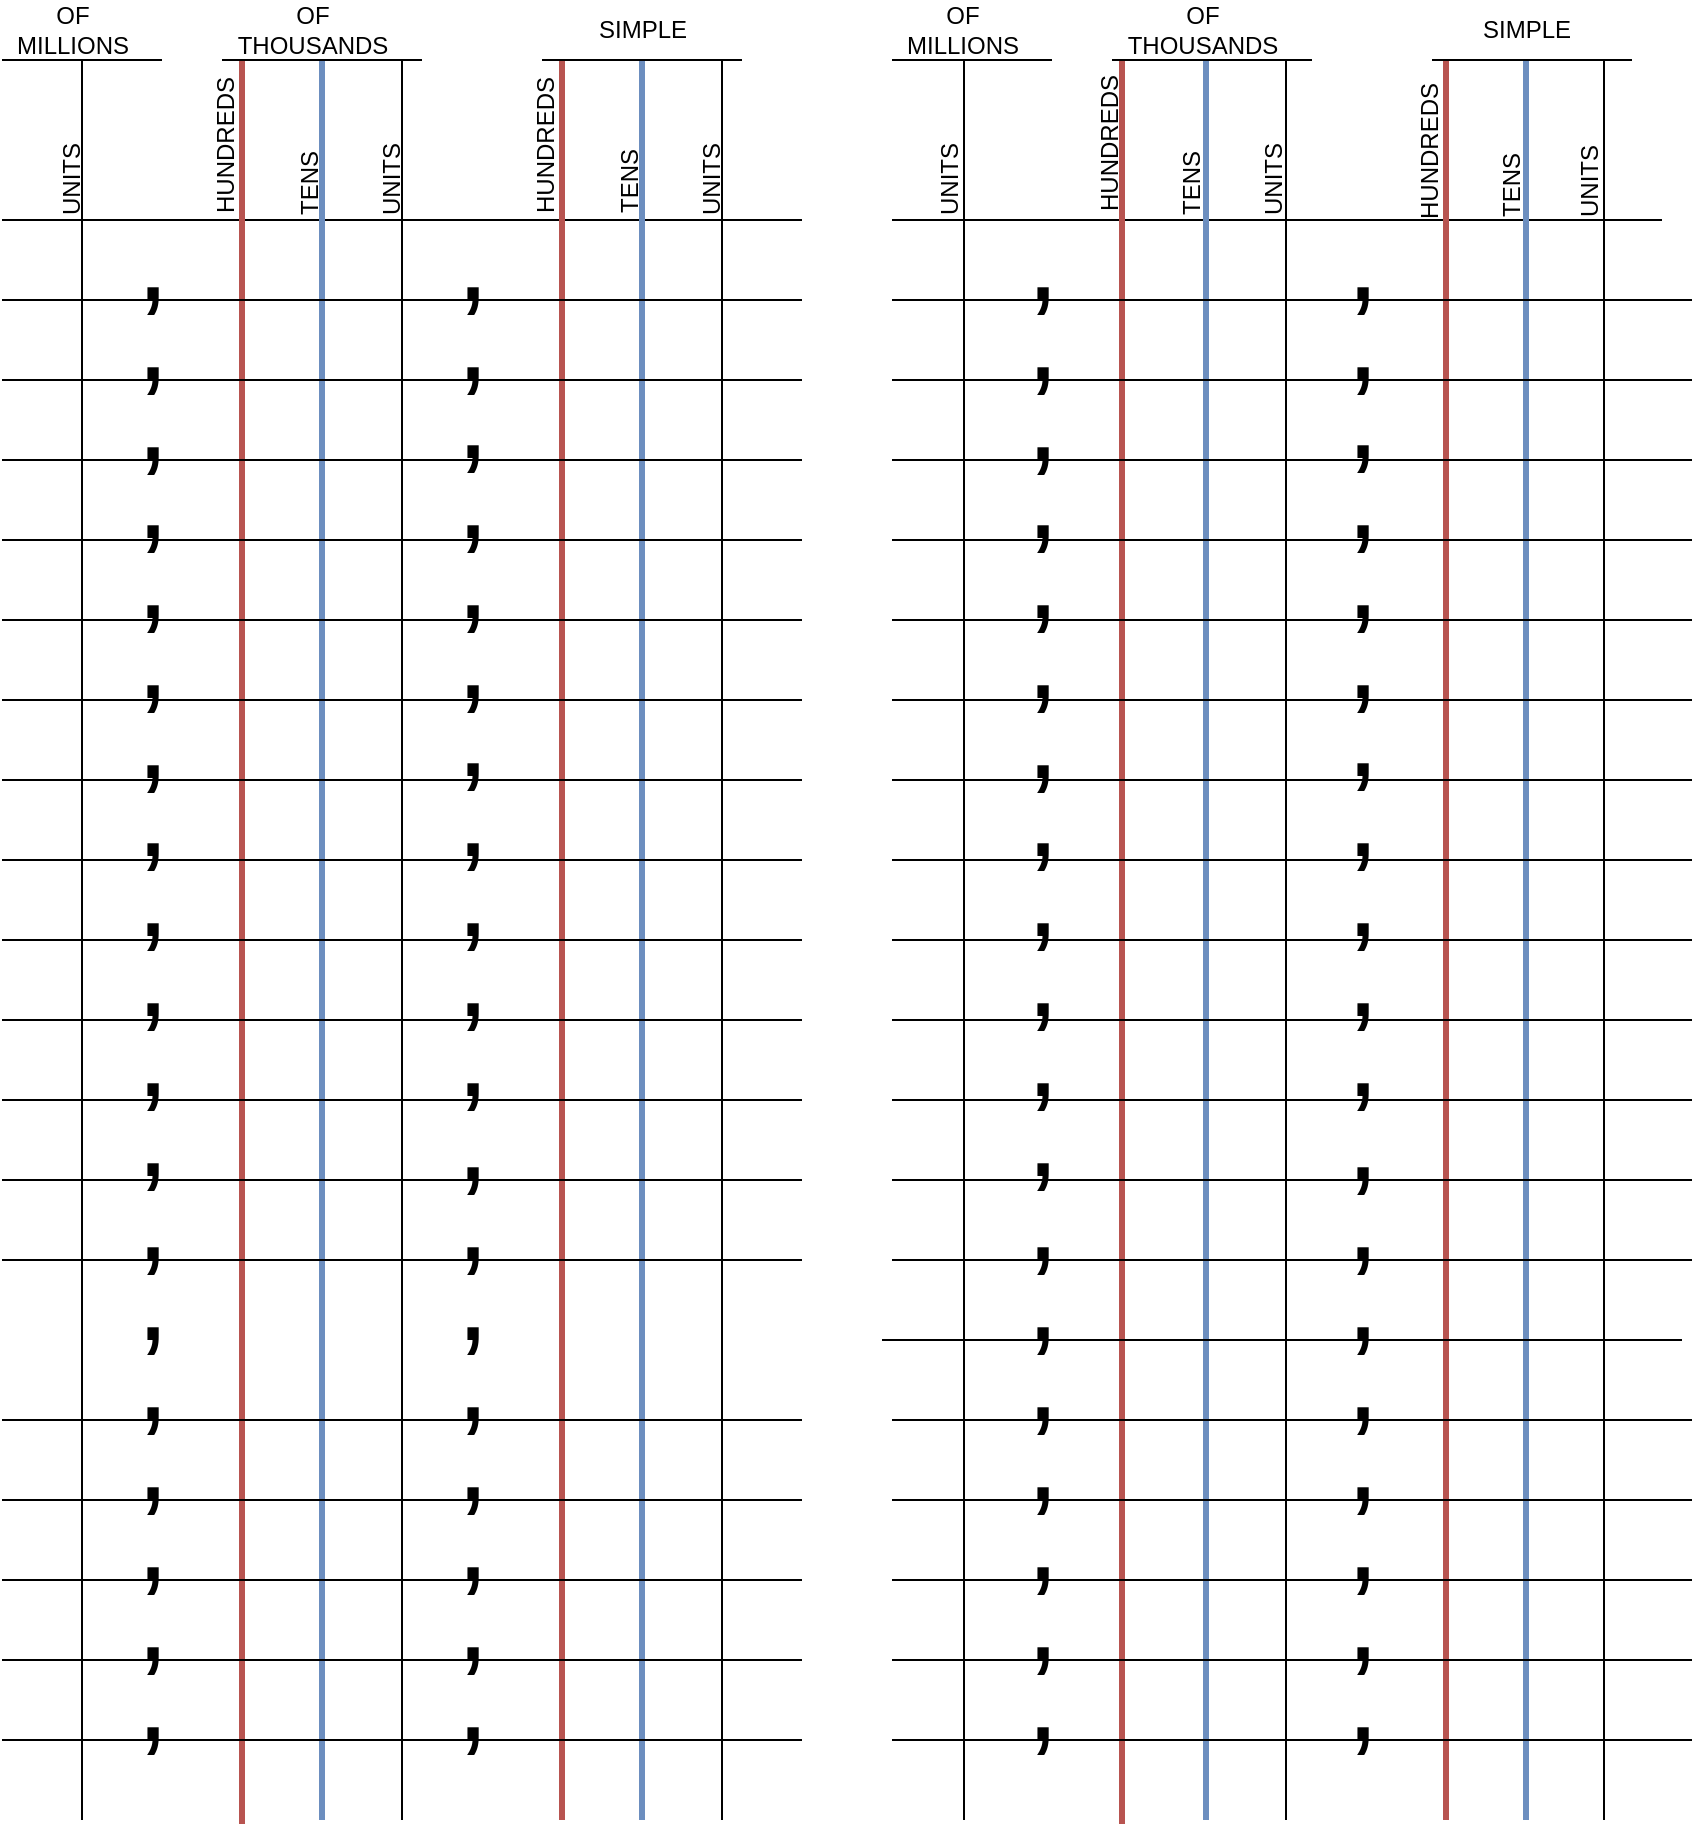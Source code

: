<mxfile version="14.4.4" type="github">
  <diagram id="EwOeWkMTZaeR5XXRuhUj" name="Page-1">
    <mxGraphModel dx="943" dy="560" grid="1" gridSize="10" guides="1" tooltips="1" connect="1" arrows="1" fold="1" page="1" pageScale="1" pageWidth="827" pageHeight="1169" math="0" shadow="0">
      <root>
        <mxCell id="0" />
        <mxCell id="1" parent="0" />
        <mxCell id="WMk4dA76J-lZ88mBp_z--3" value="" style="endArrow=none;html=1;" parent="1" edge="1">
          <mxGeometry width="50" height="50" relative="1" as="geometry">
            <mxPoint x="40" y="950" as="sourcePoint" />
            <mxPoint x="40" y="70" as="targetPoint" />
          </mxGeometry>
        </mxCell>
        <mxCell id="WMk4dA76J-lZ88mBp_z--4" value="" style="endArrow=none;html=1;" parent="1" edge="1">
          <mxGeometry width="50" height="50" relative="1" as="geometry">
            <mxPoint y="150" as="sourcePoint" />
            <mxPoint x="400" y="150" as="targetPoint" />
          </mxGeometry>
        </mxCell>
        <mxCell id="WMk4dA76J-lZ88mBp_z--5" value="" style="endArrow=none;html=1;fillColor=#f8cecc;strokeColor=#b85450;strokeWidth=3;" parent="1" edge="1">
          <mxGeometry width="50" height="50" relative="1" as="geometry">
            <mxPoint x="120" y="952" as="sourcePoint" />
            <mxPoint x="120" y="70" as="targetPoint" />
          </mxGeometry>
        </mxCell>
        <mxCell id="WMk4dA76J-lZ88mBp_z--6" value="" style="endArrow=none;html=1;fillColor=#dae8fc;strokeColor=#6c8ebf;strokeWidth=3;" parent="1" edge="1">
          <mxGeometry width="50" height="50" relative="1" as="geometry">
            <mxPoint x="160" y="950" as="sourcePoint" />
            <mxPoint x="160" y="70" as="targetPoint" />
          </mxGeometry>
        </mxCell>
        <mxCell id="WMk4dA76J-lZ88mBp_z--7" value="" style="endArrow=none;html=1;" parent="1" edge="1">
          <mxGeometry width="50" height="50" relative="1" as="geometry">
            <mxPoint x="200" y="950" as="sourcePoint" />
            <mxPoint x="200" y="70" as="targetPoint" />
          </mxGeometry>
        </mxCell>
        <mxCell id="WMk4dA76J-lZ88mBp_z--8" value="" style="endArrow=none;html=1;strokeWidth=3;fillColor=#f8cecc;strokeColor=#b85450;" parent="1" edge="1">
          <mxGeometry width="50" height="50" relative="1" as="geometry">
            <mxPoint x="280" y="950" as="sourcePoint" />
            <mxPoint x="280" y="70" as="targetPoint" />
          </mxGeometry>
        </mxCell>
        <mxCell id="WMk4dA76J-lZ88mBp_z--9" value="" style="endArrow=none;html=1;fillColor=#dae8fc;strokeColor=#6c8ebf;strokeWidth=3;" parent="1" edge="1">
          <mxGeometry width="50" height="50" relative="1" as="geometry">
            <mxPoint x="320" y="950" as="sourcePoint" />
            <mxPoint x="320" y="70" as="targetPoint" />
          </mxGeometry>
        </mxCell>
        <mxCell id="WMk4dA76J-lZ88mBp_z--10" value="" style="endArrow=none;html=1;" parent="1" edge="1">
          <mxGeometry width="50" height="50" relative="1" as="geometry">
            <mxPoint x="360" y="950" as="sourcePoint" />
            <mxPoint x="360" y="70" as="targetPoint" />
          </mxGeometry>
        </mxCell>
        <mxCell id="WMk4dA76J-lZ88mBp_z--11" value="" style="endArrow=none;html=1;" parent="1" edge="1">
          <mxGeometry width="50" height="50" relative="1" as="geometry">
            <mxPoint y="70" as="sourcePoint" />
            <mxPoint x="80" y="70" as="targetPoint" />
          </mxGeometry>
        </mxCell>
        <mxCell id="WMk4dA76J-lZ88mBp_z--12" value="" style="endArrow=none;html=1;" parent="1" edge="1">
          <mxGeometry width="50" height="50" relative="1" as="geometry">
            <mxPoint x="110" y="70" as="sourcePoint" />
            <mxPoint x="210" y="70" as="targetPoint" />
          </mxGeometry>
        </mxCell>
        <mxCell id="WMk4dA76J-lZ88mBp_z--13" value="" style="endArrow=none;html=1;" parent="1" edge="1">
          <mxGeometry width="50" height="50" relative="1" as="geometry">
            <mxPoint x="270" y="70" as="sourcePoint" />
            <mxPoint x="370" y="70" as="targetPoint" />
          </mxGeometry>
        </mxCell>
        <mxCell id="WMk4dA76J-lZ88mBp_z--14" value="OF&lt;br&gt;MILLIONS" style="text;html=1;resizable=0;autosize=1;align=center;verticalAlign=middle;points=[];fillColor=none;strokeColor=none;rounded=0;" parent="1" vertex="1">
          <mxGeometry y="40" width="70" height="30" as="geometry" />
        </mxCell>
        <mxCell id="WMk4dA76J-lZ88mBp_z--15" value="OF&lt;br&gt;THOUSANDS" style="text;html=1;resizable=0;autosize=1;align=center;verticalAlign=middle;points=[];fillColor=none;strokeColor=none;rounded=0;" parent="1" vertex="1">
          <mxGeometry x="110" y="40" width="90" height="30" as="geometry" />
        </mxCell>
        <mxCell id="WMk4dA76J-lZ88mBp_z--16" value="SIMPLE" style="text;html=1;resizable=0;autosize=1;align=center;verticalAlign=middle;points=[];fillColor=none;strokeColor=none;rounded=0;" parent="1" vertex="1">
          <mxGeometry x="290" y="45" width="60" height="20" as="geometry" />
        </mxCell>
        <mxCell id="WMk4dA76J-lZ88mBp_z--17" value="UNITS" style="text;html=1;resizable=0;autosize=1;align=center;verticalAlign=middle;points=[];fillColor=none;strokeColor=none;rounded=0;rotation=-90;" parent="1" vertex="1">
          <mxGeometry x="330" y="120" width="50" height="20" as="geometry" />
        </mxCell>
        <mxCell id="WMk4dA76J-lZ88mBp_z--18" value="HUNDREDS" style="text;html=1;resizable=0;autosize=1;align=center;verticalAlign=middle;points=[];fillColor=none;strokeColor=none;rounded=0;rotation=-90;" parent="1" vertex="1">
          <mxGeometry x="232" y="103" width="80" height="20" as="geometry" />
        </mxCell>
        <mxCell id="WMk4dA76J-lZ88mBp_z--19" value="TENS" style="text;html=1;resizable=0;autosize=1;align=center;verticalAlign=middle;points=[];fillColor=none;strokeColor=none;rounded=0;rotation=-90;" parent="1" vertex="1">
          <mxGeometry x="289" y="121" width="50" height="20" as="geometry" />
        </mxCell>
        <mxCell id="WMk4dA76J-lZ88mBp_z--20" value="UNITS" style="text;html=1;resizable=0;autosize=1;align=center;verticalAlign=middle;points=[];fillColor=none;strokeColor=none;rounded=0;rotation=-90;" parent="1" vertex="1">
          <mxGeometry x="170" y="120" width="50" height="20" as="geometry" />
        </mxCell>
        <mxCell id="WMk4dA76J-lZ88mBp_z--21" value="TENS" style="text;html=1;resizable=0;autosize=1;align=center;verticalAlign=middle;points=[];fillColor=none;strokeColor=none;rounded=0;rotation=-90;" parent="1" vertex="1">
          <mxGeometry x="129" y="122" width="50" height="20" as="geometry" />
        </mxCell>
        <mxCell id="WMk4dA76J-lZ88mBp_z--22" value="HUNDREDS" style="text;html=1;resizable=0;autosize=1;align=center;verticalAlign=middle;points=[];fillColor=none;strokeColor=none;rounded=0;rotation=-90;" parent="1" vertex="1">
          <mxGeometry x="72" y="103" width="80" height="20" as="geometry" />
        </mxCell>
        <mxCell id="WMk4dA76J-lZ88mBp_z--23" value="UNITS" style="text;html=1;resizable=0;autosize=1;align=center;verticalAlign=middle;points=[];fillColor=none;strokeColor=none;rounded=0;rotation=-90;" parent="1" vertex="1">
          <mxGeometry x="10" y="120" width="50" height="20" as="geometry" />
        </mxCell>
        <mxCell id="WMk4dA76J-lZ88mBp_z--25" value="" style="endArrow=none;html=1;" parent="1" edge="1">
          <mxGeometry width="50" height="50" relative="1" as="geometry">
            <mxPoint y="190" as="sourcePoint" />
            <mxPoint x="400" y="190" as="targetPoint" />
          </mxGeometry>
        </mxCell>
        <mxCell id="WMk4dA76J-lZ88mBp_z--26" value="" style="endArrow=none;html=1;" parent="1" edge="1">
          <mxGeometry width="50" height="50" relative="1" as="geometry">
            <mxPoint y="230" as="sourcePoint" />
            <mxPoint x="400" y="230" as="targetPoint" />
          </mxGeometry>
        </mxCell>
        <mxCell id="WMk4dA76J-lZ88mBp_z--27" value="" style="endArrow=none;html=1;" parent="1" edge="1">
          <mxGeometry width="50" height="50" relative="1" as="geometry">
            <mxPoint y="270" as="sourcePoint" />
            <mxPoint x="400" y="270" as="targetPoint" />
          </mxGeometry>
        </mxCell>
        <mxCell id="WMk4dA76J-lZ88mBp_z--28" value="" style="endArrow=none;html=1;" parent="1" edge="1">
          <mxGeometry width="50" height="50" relative="1" as="geometry">
            <mxPoint y="310" as="sourcePoint" />
            <mxPoint x="400" y="310" as="targetPoint" />
          </mxGeometry>
        </mxCell>
        <mxCell id="WMk4dA76J-lZ88mBp_z--29" value="" style="endArrow=none;html=1;" parent="1" edge="1">
          <mxGeometry width="50" height="50" relative="1" as="geometry">
            <mxPoint y="350" as="sourcePoint" />
            <mxPoint x="400" y="350" as="targetPoint" />
          </mxGeometry>
        </mxCell>
        <mxCell id="WMk4dA76J-lZ88mBp_z--30" value="" style="endArrow=none;html=1;" parent="1" edge="1">
          <mxGeometry width="50" height="50" relative="1" as="geometry">
            <mxPoint y="390" as="sourcePoint" />
            <mxPoint x="400" y="390" as="targetPoint" />
          </mxGeometry>
        </mxCell>
        <mxCell id="WMk4dA76J-lZ88mBp_z--31" value="" style="endArrow=none;html=1;" parent="1" edge="1">
          <mxGeometry width="50" height="50" relative="1" as="geometry">
            <mxPoint y="430" as="sourcePoint" />
            <mxPoint x="400" y="430" as="targetPoint" />
          </mxGeometry>
        </mxCell>
        <mxCell id="WMk4dA76J-lZ88mBp_z--32" value="" style="endArrow=none;html=1;" parent="1" edge="1">
          <mxGeometry width="50" height="50" relative="1" as="geometry">
            <mxPoint y="470" as="sourcePoint" />
            <mxPoint x="400" y="470" as="targetPoint" />
          </mxGeometry>
        </mxCell>
        <mxCell id="WMk4dA76J-lZ88mBp_z--33" value="" style="endArrow=none;html=1;" parent="1" edge="1">
          <mxGeometry width="50" height="50" relative="1" as="geometry">
            <mxPoint y="510" as="sourcePoint" />
            <mxPoint x="400" y="510" as="targetPoint" />
          </mxGeometry>
        </mxCell>
        <mxCell id="WMk4dA76J-lZ88mBp_z--34" value="" style="endArrow=none;html=1;" parent="1" edge="1">
          <mxGeometry width="50" height="50" relative="1" as="geometry">
            <mxPoint y="550" as="sourcePoint" />
            <mxPoint x="400" y="550" as="targetPoint" />
          </mxGeometry>
        </mxCell>
        <mxCell id="WMk4dA76J-lZ88mBp_z--35" value="" style="endArrow=none;html=1;" parent="1" edge="1">
          <mxGeometry width="50" height="50" relative="1" as="geometry">
            <mxPoint y="590" as="sourcePoint" />
            <mxPoint x="400" y="590" as="targetPoint" />
          </mxGeometry>
        </mxCell>
        <mxCell id="WMk4dA76J-lZ88mBp_z--36" value="" style="endArrow=none;html=1;" parent="1" edge="1">
          <mxGeometry width="50" height="50" relative="1" as="geometry">
            <mxPoint y="630" as="sourcePoint" />
            <mxPoint x="400" y="630" as="targetPoint" />
          </mxGeometry>
        </mxCell>
        <mxCell id="WMk4dA76J-lZ88mBp_z--37" value="" style="endArrow=none;html=1;" parent="1" edge="1">
          <mxGeometry width="50" height="50" relative="1" as="geometry">
            <mxPoint y="790" as="sourcePoint" />
            <mxPoint x="400" y="790" as="targetPoint" />
          </mxGeometry>
        </mxCell>
        <mxCell id="WMk4dA76J-lZ88mBp_z--38" value="" style="endArrow=none;html=1;" parent="1" edge="1">
          <mxGeometry width="50" height="50" relative="1" as="geometry">
            <mxPoint y="830" as="sourcePoint" />
            <mxPoint x="400" y="830" as="targetPoint" />
          </mxGeometry>
        </mxCell>
        <mxCell id="WMk4dA76J-lZ88mBp_z--39" value="" style="endArrow=none;html=1;" parent="1" edge="1">
          <mxGeometry width="50" height="50" relative="1" as="geometry">
            <mxPoint y="870" as="sourcePoint" />
            <mxPoint x="400" y="870" as="targetPoint" />
          </mxGeometry>
        </mxCell>
        <mxCell id="WMk4dA76J-lZ88mBp_z--40" value="" style="endArrow=none;html=1;" parent="1" edge="1">
          <mxGeometry width="50" height="50" relative="1" as="geometry">
            <mxPoint y="910" as="sourcePoint" />
            <mxPoint x="400" y="910" as="targetPoint" />
          </mxGeometry>
        </mxCell>
        <mxCell id="WMk4dA76J-lZ88mBp_z--42" value="" style="endArrow=none;html=1;" parent="1" edge="1">
          <mxGeometry width="50" height="50" relative="1" as="geometry">
            <mxPoint y="750" as="sourcePoint" />
            <mxPoint x="400" y="750" as="targetPoint" />
          </mxGeometry>
        </mxCell>
        <mxCell id="WMk4dA76J-lZ88mBp_z--43" value="" style="endArrow=none;html=1;" parent="1" edge="1">
          <mxGeometry width="50" height="50" relative="1" as="geometry">
            <mxPoint y="670" as="sourcePoint" />
            <mxPoint x="400" y="670" as="targetPoint" />
          </mxGeometry>
        </mxCell>
        <mxCell id="WMk4dA76J-lZ88mBp_z--44" value="&lt;font style=&quot;font-size: 59px&quot;&gt;,&lt;/font&gt;" style="text;html=1;resizable=0;autosize=1;align=center;verticalAlign=middle;points=[];fillColor=none;strokeColor=none;rounded=0;rotation=0;" parent="1" vertex="1">
          <mxGeometry x="60" y="150" width="30" height="40" as="geometry" />
        </mxCell>
        <mxCell id="WMk4dA76J-lZ88mBp_z--46" value="&lt;font style=&quot;font-size: 59px&quot;&gt;,&lt;/font&gt;" style="text;html=1;resizable=0;autosize=1;align=center;verticalAlign=middle;points=[];fillColor=none;strokeColor=none;rounded=0;rotation=0;" parent="1" vertex="1">
          <mxGeometry x="60" y="190" width="30" height="40" as="geometry" />
        </mxCell>
        <mxCell id="WMk4dA76J-lZ88mBp_z--56" value="&lt;font style=&quot;font-size: 59px&quot;&gt;,&lt;/font&gt;" style="text;html=1;resizable=0;autosize=1;align=center;verticalAlign=middle;points=[];fillColor=none;strokeColor=none;rounded=0;rotation=0;" parent="1" vertex="1">
          <mxGeometry x="60" y="230" width="30" height="40" as="geometry" />
        </mxCell>
        <mxCell id="WMk4dA76J-lZ88mBp_z--57" value="&lt;font style=&quot;font-size: 59px&quot;&gt;,&lt;/font&gt;" style="text;html=1;resizable=0;autosize=1;align=center;verticalAlign=middle;points=[];fillColor=none;strokeColor=none;rounded=0;rotation=0;" parent="1" vertex="1">
          <mxGeometry x="60" y="269" width="30" height="40" as="geometry" />
        </mxCell>
        <mxCell id="WMk4dA76J-lZ88mBp_z--62" value="&lt;font style=&quot;font-size: 59px&quot;&gt;,&lt;/font&gt;" style="text;html=1;resizable=0;autosize=1;align=center;verticalAlign=middle;points=[];fillColor=none;strokeColor=none;rounded=0;rotation=0;" parent="1" vertex="1">
          <mxGeometry x="60" y="309" width="30" height="40" as="geometry" />
        </mxCell>
        <mxCell id="WMk4dA76J-lZ88mBp_z--63" value="&lt;font style=&quot;font-size: 59px&quot;&gt;,&lt;/font&gt;" style="text;html=1;resizable=0;autosize=1;align=center;verticalAlign=middle;points=[];fillColor=none;strokeColor=none;rounded=0;rotation=0;" parent="1" vertex="1">
          <mxGeometry x="60" y="349" width="30" height="40" as="geometry" />
        </mxCell>
        <mxCell id="WMk4dA76J-lZ88mBp_z--64" value="&lt;font style=&quot;font-size: 59px&quot;&gt;,&lt;/font&gt;" style="text;html=1;resizable=0;autosize=1;align=center;verticalAlign=middle;points=[];fillColor=none;strokeColor=none;rounded=0;rotation=0;" parent="1" vertex="1">
          <mxGeometry x="60" y="389" width="30" height="40" as="geometry" />
        </mxCell>
        <mxCell id="WMk4dA76J-lZ88mBp_z--65" value="&lt;font style=&quot;font-size: 59px&quot;&gt;,&lt;/font&gt;" style="text;html=1;resizable=0;autosize=1;align=center;verticalAlign=middle;points=[];fillColor=none;strokeColor=none;rounded=0;rotation=0;" parent="1" vertex="1">
          <mxGeometry x="60" y="428" width="30" height="40" as="geometry" />
        </mxCell>
        <mxCell id="WMk4dA76J-lZ88mBp_z--66" value="&lt;font style=&quot;font-size: 59px&quot;&gt;,&lt;/font&gt;" style="text;html=1;resizable=0;autosize=1;align=center;verticalAlign=middle;points=[];fillColor=none;strokeColor=none;rounded=0;rotation=0;" parent="1" vertex="1">
          <mxGeometry x="60" y="468" width="30" height="40" as="geometry" />
        </mxCell>
        <mxCell id="WMk4dA76J-lZ88mBp_z--68" value="&lt;font style=&quot;font-size: 59px&quot;&gt;,&lt;/font&gt;" style="text;html=1;resizable=0;autosize=1;align=center;verticalAlign=middle;points=[];fillColor=none;strokeColor=none;rounded=0;rotation=0;" parent="1" vertex="1">
          <mxGeometry x="60" y="508" width="30" height="40" as="geometry" />
        </mxCell>
        <mxCell id="WMk4dA76J-lZ88mBp_z--69" value="&lt;font style=&quot;font-size: 59px&quot;&gt;,&lt;/font&gt;" style="text;html=1;resizable=0;autosize=1;align=center;verticalAlign=middle;points=[];fillColor=none;strokeColor=none;rounded=0;rotation=0;" parent="1" vertex="1">
          <mxGeometry x="60" y="548" width="30" height="40" as="geometry" />
        </mxCell>
        <mxCell id="WMk4dA76J-lZ88mBp_z--71" value="&lt;font style=&quot;font-size: 59px&quot;&gt;,&lt;/font&gt;" style="text;html=1;resizable=0;autosize=1;align=center;verticalAlign=middle;points=[];fillColor=none;strokeColor=none;rounded=0;rotation=0;" parent="1" vertex="1">
          <mxGeometry x="60" y="588" width="30" height="40" as="geometry" />
        </mxCell>
        <mxCell id="WMk4dA76J-lZ88mBp_z--72" value="&lt;font style=&quot;font-size: 59px&quot;&gt;,&lt;/font&gt;" style="text;html=1;resizable=0;autosize=1;align=center;verticalAlign=middle;points=[];fillColor=none;strokeColor=none;rounded=0;rotation=0;" parent="1" vertex="1">
          <mxGeometry x="60" y="630" width="30" height="40" as="geometry" />
        </mxCell>
        <mxCell id="WMk4dA76J-lZ88mBp_z--73" value="&lt;font style=&quot;font-size: 59px&quot;&gt;,&lt;/font&gt;" style="text;html=1;resizable=0;autosize=1;align=center;verticalAlign=middle;points=[];fillColor=none;strokeColor=none;rounded=0;rotation=0;" parent="1" vertex="1">
          <mxGeometry x="60" y="670" width="30" height="40" as="geometry" />
        </mxCell>
        <mxCell id="WMk4dA76J-lZ88mBp_z--75" value="&lt;font style=&quot;font-size: 59px&quot;&gt;,&lt;/font&gt;" style="text;html=1;resizable=0;autosize=1;align=center;verticalAlign=middle;points=[];fillColor=none;strokeColor=none;rounded=0;rotation=0;" parent="1" vertex="1">
          <mxGeometry x="60" y="710" width="30" height="40" as="geometry" />
        </mxCell>
        <mxCell id="WMk4dA76J-lZ88mBp_z--76" value="&lt;font style=&quot;font-size: 59px&quot;&gt;,&lt;/font&gt;" style="text;html=1;resizable=0;autosize=1;align=center;verticalAlign=middle;points=[];fillColor=none;strokeColor=none;rounded=0;rotation=0;" parent="1" vertex="1">
          <mxGeometry x="60" y="750" width="30" height="40" as="geometry" />
        </mxCell>
        <mxCell id="WMk4dA76J-lZ88mBp_z--77" value="&lt;font style=&quot;font-size: 59px&quot;&gt;,&lt;/font&gt;" style="text;html=1;resizable=0;autosize=1;align=center;verticalAlign=middle;points=[];fillColor=none;strokeColor=none;rounded=0;rotation=0;" parent="1" vertex="1">
          <mxGeometry x="60" y="790" width="30" height="40" as="geometry" />
        </mxCell>
        <mxCell id="WMk4dA76J-lZ88mBp_z--78" value="&lt;font style=&quot;font-size: 59px&quot;&gt;,&lt;/font&gt;" style="text;html=1;resizable=0;autosize=1;align=center;verticalAlign=middle;points=[];fillColor=none;strokeColor=none;rounded=0;rotation=0;" parent="1" vertex="1">
          <mxGeometry x="60" y="830" width="30" height="40" as="geometry" />
        </mxCell>
        <mxCell id="WMk4dA76J-lZ88mBp_z--80" value="&lt;font style=&quot;font-size: 59px&quot;&gt;,&lt;/font&gt;" style="text;html=1;resizable=0;autosize=1;align=center;verticalAlign=middle;points=[];fillColor=none;strokeColor=none;rounded=0;rotation=0;" parent="1" vertex="1">
          <mxGeometry x="60" y="870" width="30" height="40" as="geometry" />
        </mxCell>
        <mxCell id="WMk4dA76J-lZ88mBp_z--82" value="&lt;font style=&quot;font-size: 59px&quot;&gt;,&lt;/font&gt;" style="text;html=1;resizable=0;autosize=1;align=center;verticalAlign=middle;points=[];fillColor=none;strokeColor=none;rounded=0;rotation=0;" parent="1" vertex="1">
          <mxGeometry x="220" y="150" width="30" height="40" as="geometry" />
        </mxCell>
        <mxCell id="WMk4dA76J-lZ88mBp_z--83" value="&lt;font style=&quot;font-size: 59px&quot;&gt;,&lt;/font&gt;" style="text;html=1;resizable=0;autosize=1;align=center;verticalAlign=middle;points=[];fillColor=none;strokeColor=none;rounded=0;rotation=0;" parent="1" vertex="1">
          <mxGeometry x="220" y="190" width="30" height="40" as="geometry" />
        </mxCell>
        <mxCell id="WMk4dA76J-lZ88mBp_z--84" value="&lt;font style=&quot;font-size: 59px&quot;&gt;,&lt;/font&gt;" style="text;html=1;resizable=0;autosize=1;align=center;verticalAlign=middle;points=[];fillColor=none;strokeColor=none;rounded=0;rotation=0;" parent="1" vertex="1">
          <mxGeometry x="220" y="229" width="30" height="40" as="geometry" />
        </mxCell>
        <mxCell id="WMk4dA76J-lZ88mBp_z--85" value="&lt;font style=&quot;font-size: 59px&quot;&gt;,&lt;/font&gt;" style="text;html=1;resizable=0;autosize=1;align=center;verticalAlign=middle;points=[];fillColor=none;strokeColor=none;rounded=0;rotation=0;" parent="1" vertex="1">
          <mxGeometry x="220" y="269" width="30" height="40" as="geometry" />
        </mxCell>
        <mxCell id="WMk4dA76J-lZ88mBp_z--86" value="&lt;font style=&quot;font-size: 59px&quot;&gt;,&lt;/font&gt;" style="text;html=1;resizable=0;autosize=1;align=center;verticalAlign=middle;points=[];fillColor=none;strokeColor=none;rounded=0;rotation=0;" parent="1" vertex="1">
          <mxGeometry x="220" y="309" width="30" height="40" as="geometry" />
        </mxCell>
        <mxCell id="WMk4dA76J-lZ88mBp_z--87" value="&lt;font style=&quot;font-size: 59px&quot;&gt;,&lt;/font&gt;" style="text;html=1;resizable=0;autosize=1;align=center;verticalAlign=middle;points=[];fillColor=none;strokeColor=none;rounded=0;rotation=0;" parent="1" vertex="1">
          <mxGeometry x="220" y="349" width="30" height="40" as="geometry" />
        </mxCell>
        <mxCell id="WMk4dA76J-lZ88mBp_z--88" value="&lt;font style=&quot;font-size: 59px&quot;&gt;,&lt;/font&gt;" style="text;html=1;resizable=0;autosize=1;align=center;verticalAlign=middle;points=[];fillColor=none;strokeColor=none;rounded=0;rotation=0;" parent="1" vertex="1">
          <mxGeometry x="220" y="388" width="30" height="40" as="geometry" />
        </mxCell>
        <mxCell id="WMk4dA76J-lZ88mBp_z--89" value="&lt;font style=&quot;font-size: 59px&quot;&gt;,&lt;/font&gt;" style="text;html=1;resizable=0;autosize=1;align=center;verticalAlign=middle;points=[];fillColor=none;strokeColor=none;rounded=0;rotation=0;" parent="1" vertex="1">
          <mxGeometry x="220" y="428" width="30" height="40" as="geometry" />
        </mxCell>
        <mxCell id="WMk4dA76J-lZ88mBp_z--90" value="&lt;font style=&quot;font-size: 59px&quot;&gt;,&lt;/font&gt;" style="text;html=1;resizable=0;autosize=1;align=center;verticalAlign=middle;points=[];fillColor=none;strokeColor=none;rounded=0;rotation=0;" parent="1" vertex="1">
          <mxGeometry x="220" y="468" width="30" height="40" as="geometry" />
        </mxCell>
        <mxCell id="WMk4dA76J-lZ88mBp_z--91" value="&lt;font style=&quot;font-size: 59px&quot;&gt;,&lt;/font&gt;" style="text;html=1;resizable=0;autosize=1;align=center;verticalAlign=middle;points=[];fillColor=none;strokeColor=none;rounded=0;rotation=0;" parent="1" vertex="1">
          <mxGeometry x="220" y="508" width="30" height="40" as="geometry" />
        </mxCell>
        <mxCell id="WMk4dA76J-lZ88mBp_z--92" value="&lt;font style=&quot;font-size: 59px&quot;&gt;,&lt;/font&gt;" style="text;html=1;resizable=0;autosize=1;align=center;verticalAlign=middle;points=[];fillColor=none;strokeColor=none;rounded=0;rotation=0;" parent="1" vertex="1">
          <mxGeometry x="220" y="548" width="30" height="40" as="geometry" />
        </mxCell>
        <mxCell id="WMk4dA76J-lZ88mBp_z--93" value="&lt;font style=&quot;font-size: 59px&quot;&gt;,&lt;/font&gt;" style="text;html=1;resizable=0;autosize=1;align=center;verticalAlign=middle;points=[];fillColor=none;strokeColor=none;rounded=0;rotation=0;" parent="1" vertex="1">
          <mxGeometry x="220" y="590" width="30" height="40" as="geometry" />
        </mxCell>
        <mxCell id="WMk4dA76J-lZ88mBp_z--94" value="&lt;font style=&quot;font-size: 59px&quot;&gt;,&lt;/font&gt;" style="text;html=1;resizable=0;autosize=1;align=center;verticalAlign=middle;points=[];fillColor=none;strokeColor=none;rounded=0;rotation=0;" parent="1" vertex="1">
          <mxGeometry x="220" y="630" width="30" height="40" as="geometry" />
        </mxCell>
        <mxCell id="WMk4dA76J-lZ88mBp_z--95" value="&lt;font style=&quot;font-size: 59px&quot;&gt;,&lt;/font&gt;" style="text;html=1;resizable=0;autosize=1;align=center;verticalAlign=middle;points=[];fillColor=none;strokeColor=none;rounded=0;rotation=0;" parent="1" vertex="1">
          <mxGeometry x="220" y="670" width="30" height="40" as="geometry" />
        </mxCell>
        <mxCell id="WMk4dA76J-lZ88mBp_z--96" value="&lt;font style=&quot;font-size: 59px&quot;&gt;,&lt;/font&gt;" style="text;html=1;resizable=0;autosize=1;align=center;verticalAlign=middle;points=[];fillColor=none;strokeColor=none;rounded=0;rotation=0;" parent="1" vertex="1">
          <mxGeometry x="220" y="710" width="30" height="40" as="geometry" />
        </mxCell>
        <mxCell id="WMk4dA76J-lZ88mBp_z--97" value="&lt;font style=&quot;font-size: 59px&quot;&gt;,&lt;/font&gt;" style="text;html=1;resizable=0;autosize=1;align=center;verticalAlign=middle;points=[];fillColor=none;strokeColor=none;rounded=0;rotation=0;" parent="1" vertex="1">
          <mxGeometry x="220" y="750" width="30" height="40" as="geometry" />
        </mxCell>
        <mxCell id="WMk4dA76J-lZ88mBp_z--98" value="&lt;font style=&quot;font-size: 59px&quot;&gt;,&lt;/font&gt;" style="text;html=1;resizable=0;autosize=1;align=center;verticalAlign=middle;points=[];fillColor=none;strokeColor=none;rounded=0;rotation=0;" parent="1" vertex="1">
          <mxGeometry x="220" y="790" width="30" height="40" as="geometry" />
        </mxCell>
        <mxCell id="WMk4dA76J-lZ88mBp_z--99" value="&lt;font style=&quot;font-size: 59px&quot;&gt;,&lt;/font&gt;" style="text;html=1;resizable=0;autosize=1;align=center;verticalAlign=middle;points=[];fillColor=none;strokeColor=none;rounded=0;rotation=0;" parent="1" vertex="1">
          <mxGeometry x="220" y="830" width="30" height="40" as="geometry" />
        </mxCell>
        <mxCell id="WMk4dA76J-lZ88mBp_z--100" value="&lt;font style=&quot;font-size: 59px&quot;&gt;,&lt;/font&gt;" style="text;html=1;resizable=0;autosize=1;align=center;verticalAlign=middle;points=[];fillColor=none;strokeColor=none;rounded=0;rotation=0;" parent="1" vertex="1">
          <mxGeometry x="220" y="870" width="30" height="40" as="geometry" />
        </mxCell>
        <mxCell id="WMk4dA76J-lZ88mBp_z--179" value="" style="endArrow=none;html=1;" parent="1" edge="1">
          <mxGeometry width="50" height="50" relative="1" as="geometry">
            <mxPoint x="481" y="950" as="sourcePoint" />
            <mxPoint x="481" y="70" as="targetPoint" />
          </mxGeometry>
        </mxCell>
        <mxCell id="WMk4dA76J-lZ88mBp_z--180" value="" style="endArrow=none;html=1;" parent="1" edge="1">
          <mxGeometry width="50" height="50" relative="1" as="geometry">
            <mxPoint x="445" y="150" as="sourcePoint" />
            <mxPoint x="830" y="150" as="targetPoint" />
          </mxGeometry>
        </mxCell>
        <mxCell id="WMk4dA76J-lZ88mBp_z--181" value="" style="endArrow=none;html=1;fillColor=#f8cecc;strokeColor=#b85450;strokeWidth=3;" parent="1" edge="1">
          <mxGeometry width="50" height="50" relative="1" as="geometry">
            <mxPoint x="560" y="952" as="sourcePoint" />
            <mxPoint x="560" y="70" as="targetPoint" />
          </mxGeometry>
        </mxCell>
        <mxCell id="WMk4dA76J-lZ88mBp_z--182" value="" style="endArrow=none;html=1;fillColor=#dae8fc;strokeColor=#6c8ebf;strokeWidth=3;" parent="1" edge="1">
          <mxGeometry width="50" height="50" relative="1" as="geometry">
            <mxPoint x="602" y="950" as="sourcePoint" />
            <mxPoint x="602" y="70" as="targetPoint" />
          </mxGeometry>
        </mxCell>
        <mxCell id="WMk4dA76J-lZ88mBp_z--183" value="" style="endArrow=none;html=1;" parent="1" edge="1">
          <mxGeometry width="50" height="50" relative="1" as="geometry">
            <mxPoint x="642" y="950" as="sourcePoint" />
            <mxPoint x="642" y="70" as="targetPoint" />
          </mxGeometry>
        </mxCell>
        <mxCell id="WMk4dA76J-lZ88mBp_z--184" value="" style="endArrow=none;html=1;strokeWidth=3;fillColor=#f8cecc;strokeColor=#b85450;" parent="1" edge="1">
          <mxGeometry width="50" height="50" relative="1" as="geometry">
            <mxPoint x="722" y="950" as="sourcePoint" />
            <mxPoint x="722" y="70" as="targetPoint" />
          </mxGeometry>
        </mxCell>
        <mxCell id="WMk4dA76J-lZ88mBp_z--185" value="" style="endArrow=none;html=1;fillColor=#dae8fc;strokeColor=#6c8ebf;strokeWidth=3;" parent="1" edge="1">
          <mxGeometry width="50" height="50" relative="1" as="geometry">
            <mxPoint x="762" y="950" as="sourcePoint" />
            <mxPoint x="762" y="70" as="targetPoint" />
          </mxGeometry>
        </mxCell>
        <mxCell id="WMk4dA76J-lZ88mBp_z--186" value="" style="endArrow=none;html=1;" parent="1" edge="1">
          <mxGeometry width="50" height="50" relative="1" as="geometry">
            <mxPoint x="801" y="950" as="sourcePoint" />
            <mxPoint x="801" y="70" as="targetPoint" />
          </mxGeometry>
        </mxCell>
        <mxCell id="WMk4dA76J-lZ88mBp_z--187" value="" style="endArrow=none;html=1;" parent="1" edge="1">
          <mxGeometry width="50" height="50" relative="1" as="geometry">
            <mxPoint x="445" y="70" as="sourcePoint" />
            <mxPoint x="525" y="70" as="targetPoint" />
          </mxGeometry>
        </mxCell>
        <mxCell id="WMk4dA76J-lZ88mBp_z--188" value="" style="endArrow=none;html=1;" parent="1" edge="1">
          <mxGeometry width="50" height="50" relative="1" as="geometry">
            <mxPoint x="555" y="70" as="sourcePoint" />
            <mxPoint x="655" y="70" as="targetPoint" />
          </mxGeometry>
        </mxCell>
        <mxCell id="WMk4dA76J-lZ88mBp_z--189" value="" style="endArrow=none;html=1;" parent="1" edge="1">
          <mxGeometry width="50" height="50" relative="1" as="geometry">
            <mxPoint x="715" y="70" as="sourcePoint" />
            <mxPoint x="815" y="70" as="targetPoint" />
          </mxGeometry>
        </mxCell>
        <mxCell id="WMk4dA76J-lZ88mBp_z--190" value="OF&lt;br&gt;MILLIONS" style="text;html=1;resizable=0;autosize=1;align=center;verticalAlign=middle;points=[];fillColor=none;strokeColor=none;rounded=0;" parent="1" vertex="1">
          <mxGeometry x="445" y="40" width="70" height="30" as="geometry" />
        </mxCell>
        <mxCell id="WMk4dA76J-lZ88mBp_z--191" value="OF&lt;br&gt;THOUSANDS" style="text;html=1;resizable=0;autosize=1;align=center;verticalAlign=middle;points=[];fillColor=none;strokeColor=none;rounded=0;" parent="1" vertex="1">
          <mxGeometry x="555" y="40" width="90" height="30" as="geometry" />
        </mxCell>
        <mxCell id="WMk4dA76J-lZ88mBp_z--192" value="SIMPLE" style="text;html=1;resizable=0;autosize=1;align=center;verticalAlign=middle;points=[];fillColor=none;strokeColor=none;rounded=0;" parent="1" vertex="1">
          <mxGeometry x="732" y="45" width="60" height="20" as="geometry" />
        </mxCell>
        <mxCell id="WMk4dA76J-lZ88mBp_z--193" value="UNITS" style="text;html=1;resizable=0;autosize=1;align=center;verticalAlign=middle;points=[];fillColor=none;strokeColor=none;rounded=0;rotation=-90;" parent="1" vertex="1">
          <mxGeometry x="769" y="121" width="50" height="20" as="geometry" />
        </mxCell>
        <mxCell id="WMk4dA76J-lZ88mBp_z--194" value="HUNDREDS" style="text;html=1;resizable=0;autosize=1;align=center;verticalAlign=middle;points=[];fillColor=none;strokeColor=none;rounded=0;rotation=-90;" parent="1" vertex="1">
          <mxGeometry x="674" y="106" width="80" height="20" as="geometry" />
        </mxCell>
        <mxCell id="WMk4dA76J-lZ88mBp_z--195" value="TENS" style="text;html=1;resizable=0;autosize=1;align=center;verticalAlign=middle;points=[];fillColor=none;strokeColor=none;rounded=0;rotation=-90;" parent="1" vertex="1">
          <mxGeometry x="730" y="123" width="50" height="20" as="geometry" />
        </mxCell>
        <mxCell id="WMk4dA76J-lZ88mBp_z--196" value="UNITS" style="text;html=1;resizable=0;autosize=1;align=center;verticalAlign=middle;points=[];fillColor=none;strokeColor=none;rounded=0;rotation=-90;" parent="1" vertex="1">
          <mxGeometry x="611" y="120" width="50" height="20" as="geometry" />
        </mxCell>
        <mxCell id="WMk4dA76J-lZ88mBp_z--197" value="TENS" style="text;html=1;resizable=0;autosize=1;align=center;verticalAlign=middle;points=[];fillColor=none;strokeColor=none;rounded=0;rotation=-90;" parent="1" vertex="1">
          <mxGeometry x="570" y="122" width="50" height="20" as="geometry" />
        </mxCell>
        <mxCell id="WMk4dA76J-lZ88mBp_z--198" value="HUNDREDS" style="text;html=1;resizable=0;autosize=1;align=center;verticalAlign=middle;points=[];fillColor=none;strokeColor=none;rounded=0;rotation=-90;" parent="1" vertex="1">
          <mxGeometry x="514" y="102" width="80" height="20" as="geometry" />
        </mxCell>
        <mxCell id="WMk4dA76J-lZ88mBp_z--199" value="UNITS" style="text;html=1;resizable=0;autosize=1;align=center;verticalAlign=middle;points=[];fillColor=none;strokeColor=none;rounded=0;rotation=-90;" parent="1" vertex="1">
          <mxGeometry x="449" y="120" width="50" height="20" as="geometry" />
        </mxCell>
        <mxCell id="WMk4dA76J-lZ88mBp_z--200" value="" style="endArrow=none;html=1;" parent="1" edge="1">
          <mxGeometry width="50" height="50" relative="1" as="geometry">
            <mxPoint x="445" y="190" as="sourcePoint" />
            <mxPoint x="845" y="190" as="targetPoint" />
          </mxGeometry>
        </mxCell>
        <mxCell id="WMk4dA76J-lZ88mBp_z--201" value="" style="endArrow=none;html=1;" parent="1" edge="1">
          <mxGeometry width="50" height="50" relative="1" as="geometry">
            <mxPoint x="445" y="230" as="sourcePoint" />
            <mxPoint x="845" y="230" as="targetPoint" />
          </mxGeometry>
        </mxCell>
        <mxCell id="WMk4dA76J-lZ88mBp_z--202" value="" style="endArrow=none;html=1;" parent="1" edge="1">
          <mxGeometry width="50" height="50" relative="1" as="geometry">
            <mxPoint x="445" y="270" as="sourcePoint" />
            <mxPoint x="845" y="270" as="targetPoint" />
          </mxGeometry>
        </mxCell>
        <mxCell id="WMk4dA76J-lZ88mBp_z--203" value="" style="endArrow=none;html=1;" parent="1" edge="1">
          <mxGeometry width="50" height="50" relative="1" as="geometry">
            <mxPoint x="445" y="310" as="sourcePoint" />
            <mxPoint x="845" y="310" as="targetPoint" />
          </mxGeometry>
        </mxCell>
        <mxCell id="WMk4dA76J-lZ88mBp_z--204" value="" style="endArrow=none;html=1;" parent="1" edge="1">
          <mxGeometry width="50" height="50" relative="1" as="geometry">
            <mxPoint x="445" y="350" as="sourcePoint" />
            <mxPoint x="845" y="350" as="targetPoint" />
          </mxGeometry>
        </mxCell>
        <mxCell id="WMk4dA76J-lZ88mBp_z--205" value="" style="endArrow=none;html=1;" parent="1" edge="1">
          <mxGeometry width="50" height="50" relative="1" as="geometry">
            <mxPoint x="445" y="390" as="sourcePoint" />
            <mxPoint x="845" y="390" as="targetPoint" />
          </mxGeometry>
        </mxCell>
        <mxCell id="WMk4dA76J-lZ88mBp_z--206" value="" style="endArrow=none;html=1;" parent="1" edge="1">
          <mxGeometry width="50" height="50" relative="1" as="geometry">
            <mxPoint x="445" y="430" as="sourcePoint" />
            <mxPoint x="845" y="430" as="targetPoint" />
          </mxGeometry>
        </mxCell>
        <mxCell id="WMk4dA76J-lZ88mBp_z--207" value="" style="endArrow=none;html=1;" parent="1" edge="1">
          <mxGeometry width="50" height="50" relative="1" as="geometry">
            <mxPoint x="445" y="470" as="sourcePoint" />
            <mxPoint x="845" y="470" as="targetPoint" />
          </mxGeometry>
        </mxCell>
        <mxCell id="WMk4dA76J-lZ88mBp_z--208" value="" style="endArrow=none;html=1;" parent="1" edge="1">
          <mxGeometry width="50" height="50" relative="1" as="geometry">
            <mxPoint x="445" y="510" as="sourcePoint" />
            <mxPoint x="845" y="510" as="targetPoint" />
          </mxGeometry>
        </mxCell>
        <mxCell id="WMk4dA76J-lZ88mBp_z--209" value="" style="endArrow=none;html=1;" parent="1" edge="1">
          <mxGeometry width="50" height="50" relative="1" as="geometry">
            <mxPoint x="445" y="550" as="sourcePoint" />
            <mxPoint x="845" y="550" as="targetPoint" />
          </mxGeometry>
        </mxCell>
        <mxCell id="WMk4dA76J-lZ88mBp_z--210" value="" style="endArrow=none;html=1;" parent="1" edge="1">
          <mxGeometry width="50" height="50" relative="1" as="geometry">
            <mxPoint x="445" y="590" as="sourcePoint" />
            <mxPoint x="845" y="590" as="targetPoint" />
          </mxGeometry>
        </mxCell>
        <mxCell id="WMk4dA76J-lZ88mBp_z--211" value="" style="endArrow=none;html=1;" parent="1" edge="1">
          <mxGeometry width="50" height="50" relative="1" as="geometry">
            <mxPoint x="445" y="630" as="sourcePoint" />
            <mxPoint x="845" y="630" as="targetPoint" />
          </mxGeometry>
        </mxCell>
        <mxCell id="WMk4dA76J-lZ88mBp_z--212" value="" style="endArrow=none;html=1;" parent="1" edge="1">
          <mxGeometry width="50" height="50" relative="1" as="geometry">
            <mxPoint x="445" y="790" as="sourcePoint" />
            <mxPoint x="845" y="790" as="targetPoint" />
          </mxGeometry>
        </mxCell>
        <mxCell id="WMk4dA76J-lZ88mBp_z--213" value="" style="endArrow=none;html=1;" parent="1" edge="1">
          <mxGeometry width="50" height="50" relative="1" as="geometry">
            <mxPoint x="445" y="830" as="sourcePoint" />
            <mxPoint x="845" y="830" as="targetPoint" />
          </mxGeometry>
        </mxCell>
        <mxCell id="WMk4dA76J-lZ88mBp_z--214" value="" style="endArrow=none;html=1;" parent="1" edge="1">
          <mxGeometry width="50" height="50" relative="1" as="geometry">
            <mxPoint x="445" y="870" as="sourcePoint" />
            <mxPoint x="845" y="870" as="targetPoint" />
          </mxGeometry>
        </mxCell>
        <mxCell id="WMk4dA76J-lZ88mBp_z--215" value="" style="endArrow=none;html=1;" parent="1" edge="1">
          <mxGeometry width="50" height="50" relative="1" as="geometry">
            <mxPoint x="445" y="910" as="sourcePoint" />
            <mxPoint x="845" y="910" as="targetPoint" />
          </mxGeometry>
        </mxCell>
        <mxCell id="WMk4dA76J-lZ88mBp_z--216" value="" style="endArrow=none;html=1;" parent="1" edge="1">
          <mxGeometry width="50" height="50" relative="1" as="geometry">
            <mxPoint x="440" y="710" as="sourcePoint" />
            <mxPoint x="840" y="710" as="targetPoint" />
          </mxGeometry>
        </mxCell>
        <mxCell id="WMk4dA76J-lZ88mBp_z--217" value="" style="endArrow=none;html=1;" parent="1" edge="1">
          <mxGeometry width="50" height="50" relative="1" as="geometry">
            <mxPoint x="445" y="750" as="sourcePoint" />
            <mxPoint x="845" y="750" as="targetPoint" />
          </mxGeometry>
        </mxCell>
        <mxCell id="WMk4dA76J-lZ88mBp_z--218" value="" style="endArrow=none;html=1;" parent="1" edge="1">
          <mxGeometry width="50" height="50" relative="1" as="geometry">
            <mxPoint x="445" y="670" as="sourcePoint" />
            <mxPoint x="845" y="670" as="targetPoint" />
          </mxGeometry>
        </mxCell>
        <mxCell id="WMk4dA76J-lZ88mBp_z--219" value="&lt;font style=&quot;font-size: 59px&quot;&gt;,&lt;/font&gt;" style="text;html=1;resizable=0;autosize=1;align=center;verticalAlign=middle;points=[];fillColor=none;strokeColor=none;rounded=0;rotation=0;" parent="1" vertex="1">
          <mxGeometry x="505" y="150" width="30" height="40" as="geometry" />
        </mxCell>
        <mxCell id="WMk4dA76J-lZ88mBp_z--220" value="&lt;font style=&quot;font-size: 59px&quot;&gt;,&lt;/font&gt;" style="text;html=1;resizable=0;autosize=1;align=center;verticalAlign=middle;points=[];fillColor=none;strokeColor=none;rounded=0;rotation=0;" parent="1" vertex="1">
          <mxGeometry x="505" y="190" width="30" height="40" as="geometry" />
        </mxCell>
        <mxCell id="WMk4dA76J-lZ88mBp_z--221" value="&lt;font style=&quot;font-size: 59px&quot;&gt;,&lt;/font&gt;" style="text;html=1;resizable=0;autosize=1;align=center;verticalAlign=middle;points=[];fillColor=none;strokeColor=none;rounded=0;rotation=0;" parent="1" vertex="1">
          <mxGeometry x="505" y="230" width="30" height="40" as="geometry" />
        </mxCell>
        <mxCell id="WMk4dA76J-lZ88mBp_z--222" value="&lt;font style=&quot;font-size: 59px&quot;&gt;,&lt;/font&gt;" style="text;html=1;resizable=0;autosize=1;align=center;verticalAlign=middle;points=[];fillColor=none;strokeColor=none;rounded=0;rotation=0;" parent="1" vertex="1">
          <mxGeometry x="505" y="269" width="30" height="40" as="geometry" />
        </mxCell>
        <mxCell id="WMk4dA76J-lZ88mBp_z--223" value="&lt;font style=&quot;font-size: 59px&quot;&gt;,&lt;/font&gt;" style="text;html=1;resizable=0;autosize=1;align=center;verticalAlign=middle;points=[];fillColor=none;strokeColor=none;rounded=0;rotation=0;" parent="1" vertex="1">
          <mxGeometry x="505" y="309" width="30" height="40" as="geometry" />
        </mxCell>
        <mxCell id="WMk4dA76J-lZ88mBp_z--224" value="&lt;font style=&quot;font-size: 59px&quot;&gt;,&lt;/font&gt;" style="text;html=1;resizable=0;autosize=1;align=center;verticalAlign=middle;points=[];fillColor=none;strokeColor=none;rounded=0;rotation=0;" parent="1" vertex="1">
          <mxGeometry x="505" y="349" width="30" height="40" as="geometry" />
        </mxCell>
        <mxCell id="WMk4dA76J-lZ88mBp_z--225" value="&lt;font style=&quot;font-size: 59px&quot;&gt;,&lt;/font&gt;" style="text;html=1;resizable=0;autosize=1;align=center;verticalAlign=middle;points=[];fillColor=none;strokeColor=none;rounded=0;rotation=0;" parent="1" vertex="1">
          <mxGeometry x="505" y="389" width="30" height="40" as="geometry" />
        </mxCell>
        <mxCell id="WMk4dA76J-lZ88mBp_z--226" value="&lt;font style=&quot;font-size: 59px&quot;&gt;,&lt;/font&gt;" style="text;html=1;resizable=0;autosize=1;align=center;verticalAlign=middle;points=[];fillColor=none;strokeColor=none;rounded=0;rotation=0;" parent="1" vertex="1">
          <mxGeometry x="505" y="428" width="30" height="40" as="geometry" />
        </mxCell>
        <mxCell id="WMk4dA76J-lZ88mBp_z--227" value="&lt;font style=&quot;font-size: 59px&quot;&gt;,&lt;/font&gt;" style="text;html=1;resizable=0;autosize=1;align=center;verticalAlign=middle;points=[];fillColor=none;strokeColor=none;rounded=0;rotation=0;" parent="1" vertex="1">
          <mxGeometry x="505" y="468" width="30" height="40" as="geometry" />
        </mxCell>
        <mxCell id="WMk4dA76J-lZ88mBp_z--228" value="&lt;font style=&quot;font-size: 59px&quot;&gt;,&lt;/font&gt;" style="text;html=1;resizable=0;autosize=1;align=center;verticalAlign=middle;points=[];fillColor=none;strokeColor=none;rounded=0;rotation=0;" parent="1" vertex="1">
          <mxGeometry x="505" y="508" width="30" height="40" as="geometry" />
        </mxCell>
        <mxCell id="WMk4dA76J-lZ88mBp_z--229" value="&lt;font style=&quot;font-size: 59px&quot;&gt;,&lt;/font&gt;" style="text;html=1;resizable=0;autosize=1;align=center;verticalAlign=middle;points=[];fillColor=none;strokeColor=none;rounded=0;rotation=0;" parent="1" vertex="1">
          <mxGeometry x="505" y="548" width="30" height="40" as="geometry" />
        </mxCell>
        <mxCell id="WMk4dA76J-lZ88mBp_z--230" value="&lt;font style=&quot;font-size: 59px&quot;&gt;,&lt;/font&gt;" style="text;html=1;resizable=0;autosize=1;align=center;verticalAlign=middle;points=[];fillColor=none;strokeColor=none;rounded=0;rotation=0;" parent="1" vertex="1">
          <mxGeometry x="505" y="588" width="30" height="40" as="geometry" />
        </mxCell>
        <mxCell id="WMk4dA76J-lZ88mBp_z--231" value="&lt;font style=&quot;font-size: 59px&quot;&gt;,&lt;/font&gt;" style="text;html=1;resizable=0;autosize=1;align=center;verticalAlign=middle;points=[];fillColor=none;strokeColor=none;rounded=0;rotation=0;" parent="1" vertex="1">
          <mxGeometry x="505" y="630" width="30" height="40" as="geometry" />
        </mxCell>
        <mxCell id="WMk4dA76J-lZ88mBp_z--232" value="&lt;font style=&quot;font-size: 59px&quot;&gt;,&lt;/font&gt;" style="text;html=1;resizable=0;autosize=1;align=center;verticalAlign=middle;points=[];fillColor=none;strokeColor=none;rounded=0;rotation=0;" parent="1" vertex="1">
          <mxGeometry x="505" y="670" width="30" height="40" as="geometry" />
        </mxCell>
        <mxCell id="WMk4dA76J-lZ88mBp_z--233" value="&lt;font style=&quot;font-size: 59px&quot;&gt;,&lt;/font&gt;" style="text;html=1;resizable=0;autosize=1;align=center;verticalAlign=middle;points=[];fillColor=none;strokeColor=none;rounded=0;rotation=0;" parent="1" vertex="1">
          <mxGeometry x="505" y="710" width="30" height="40" as="geometry" />
        </mxCell>
        <mxCell id="WMk4dA76J-lZ88mBp_z--234" value="&lt;font style=&quot;font-size: 59px&quot;&gt;,&lt;/font&gt;" style="text;html=1;resizable=0;autosize=1;align=center;verticalAlign=middle;points=[];fillColor=none;strokeColor=none;rounded=0;rotation=0;" parent="1" vertex="1">
          <mxGeometry x="505" y="750" width="30" height="40" as="geometry" />
        </mxCell>
        <mxCell id="WMk4dA76J-lZ88mBp_z--235" value="&lt;font style=&quot;font-size: 59px&quot;&gt;,&lt;/font&gt;" style="text;html=1;resizable=0;autosize=1;align=center;verticalAlign=middle;points=[];fillColor=none;strokeColor=none;rounded=0;rotation=0;" parent="1" vertex="1">
          <mxGeometry x="505" y="790" width="30" height="40" as="geometry" />
        </mxCell>
        <mxCell id="WMk4dA76J-lZ88mBp_z--236" value="&lt;font style=&quot;font-size: 59px&quot;&gt;,&lt;/font&gt;" style="text;html=1;resizable=0;autosize=1;align=center;verticalAlign=middle;points=[];fillColor=none;strokeColor=none;rounded=0;rotation=0;" parent="1" vertex="1">
          <mxGeometry x="505" y="830" width="30" height="40" as="geometry" />
        </mxCell>
        <mxCell id="WMk4dA76J-lZ88mBp_z--237" value="&lt;font style=&quot;font-size: 59px&quot;&gt;,&lt;/font&gt;" style="text;html=1;resizable=0;autosize=1;align=center;verticalAlign=middle;points=[];fillColor=none;strokeColor=none;rounded=0;rotation=0;" parent="1" vertex="1">
          <mxGeometry x="505" y="870" width="30" height="40" as="geometry" />
        </mxCell>
        <mxCell id="WMk4dA76J-lZ88mBp_z--238" value="&lt;font style=&quot;font-size: 59px&quot;&gt;,&lt;/font&gt;" style="text;html=1;resizable=0;autosize=1;align=center;verticalAlign=middle;points=[];fillColor=none;strokeColor=none;rounded=0;rotation=0;" parent="1" vertex="1">
          <mxGeometry x="665" y="150" width="30" height="40" as="geometry" />
        </mxCell>
        <mxCell id="WMk4dA76J-lZ88mBp_z--239" value="&lt;font style=&quot;font-size: 59px&quot;&gt;,&lt;/font&gt;" style="text;html=1;resizable=0;autosize=1;align=center;verticalAlign=middle;points=[];fillColor=none;strokeColor=none;rounded=0;rotation=0;" parent="1" vertex="1">
          <mxGeometry x="665" y="190" width="30" height="40" as="geometry" />
        </mxCell>
        <mxCell id="WMk4dA76J-lZ88mBp_z--240" value="&lt;font style=&quot;font-size: 59px&quot;&gt;,&lt;/font&gt;" style="text;html=1;resizable=0;autosize=1;align=center;verticalAlign=middle;points=[];fillColor=none;strokeColor=none;rounded=0;rotation=0;" parent="1" vertex="1">
          <mxGeometry x="665" y="229" width="30" height="40" as="geometry" />
        </mxCell>
        <mxCell id="WMk4dA76J-lZ88mBp_z--241" value="&lt;font style=&quot;font-size: 59px&quot;&gt;,&lt;/font&gt;" style="text;html=1;resizable=0;autosize=1;align=center;verticalAlign=middle;points=[];fillColor=none;strokeColor=none;rounded=0;rotation=0;" parent="1" vertex="1">
          <mxGeometry x="665" y="269" width="30" height="40" as="geometry" />
        </mxCell>
        <mxCell id="WMk4dA76J-lZ88mBp_z--242" value="&lt;font style=&quot;font-size: 59px&quot;&gt;,&lt;/font&gt;" style="text;html=1;resizable=0;autosize=1;align=center;verticalAlign=middle;points=[];fillColor=none;strokeColor=none;rounded=0;rotation=0;" parent="1" vertex="1">
          <mxGeometry x="665" y="309" width="30" height="40" as="geometry" />
        </mxCell>
        <mxCell id="WMk4dA76J-lZ88mBp_z--243" value="&lt;font style=&quot;font-size: 59px&quot;&gt;,&lt;/font&gt;" style="text;html=1;resizable=0;autosize=1;align=center;verticalAlign=middle;points=[];fillColor=none;strokeColor=none;rounded=0;rotation=0;" parent="1" vertex="1">
          <mxGeometry x="665" y="349" width="30" height="40" as="geometry" />
        </mxCell>
        <mxCell id="WMk4dA76J-lZ88mBp_z--244" value="&lt;font style=&quot;font-size: 59px&quot;&gt;,&lt;/font&gt;" style="text;html=1;resizable=0;autosize=1;align=center;verticalAlign=middle;points=[];fillColor=none;strokeColor=none;rounded=0;rotation=0;" parent="1" vertex="1">
          <mxGeometry x="665" y="388" width="30" height="40" as="geometry" />
        </mxCell>
        <mxCell id="WMk4dA76J-lZ88mBp_z--245" value="&lt;font style=&quot;font-size: 59px&quot;&gt;,&lt;/font&gt;" style="text;html=1;resizable=0;autosize=1;align=center;verticalAlign=middle;points=[];fillColor=none;strokeColor=none;rounded=0;rotation=0;" parent="1" vertex="1">
          <mxGeometry x="665" y="428" width="30" height="40" as="geometry" />
        </mxCell>
        <mxCell id="WMk4dA76J-lZ88mBp_z--246" value="&lt;font style=&quot;font-size: 59px&quot;&gt;,&lt;/font&gt;" style="text;html=1;resizable=0;autosize=1;align=center;verticalAlign=middle;points=[];fillColor=none;strokeColor=none;rounded=0;rotation=0;" parent="1" vertex="1">
          <mxGeometry x="665" y="468" width="30" height="40" as="geometry" />
        </mxCell>
        <mxCell id="WMk4dA76J-lZ88mBp_z--247" value="&lt;font style=&quot;font-size: 59px&quot;&gt;,&lt;/font&gt;" style="text;html=1;resizable=0;autosize=1;align=center;verticalAlign=middle;points=[];fillColor=none;strokeColor=none;rounded=0;rotation=0;" parent="1" vertex="1">
          <mxGeometry x="665" y="508" width="30" height="40" as="geometry" />
        </mxCell>
        <mxCell id="WMk4dA76J-lZ88mBp_z--248" value="&lt;font style=&quot;font-size: 59px&quot;&gt;,&lt;/font&gt;" style="text;html=1;resizable=0;autosize=1;align=center;verticalAlign=middle;points=[];fillColor=none;strokeColor=none;rounded=0;rotation=0;" parent="1" vertex="1">
          <mxGeometry x="665" y="548" width="30" height="40" as="geometry" />
        </mxCell>
        <mxCell id="WMk4dA76J-lZ88mBp_z--249" value="&lt;font style=&quot;font-size: 59px&quot;&gt;,&lt;/font&gt;" style="text;html=1;resizable=0;autosize=1;align=center;verticalAlign=middle;points=[];fillColor=none;strokeColor=none;rounded=0;rotation=0;" parent="1" vertex="1">
          <mxGeometry x="665" y="590" width="30" height="40" as="geometry" />
        </mxCell>
        <mxCell id="WMk4dA76J-lZ88mBp_z--250" value="&lt;font style=&quot;font-size: 59px&quot;&gt;,&lt;/font&gt;" style="text;html=1;resizable=0;autosize=1;align=center;verticalAlign=middle;points=[];fillColor=none;strokeColor=none;rounded=0;rotation=0;" parent="1" vertex="1">
          <mxGeometry x="665" y="630" width="30" height="40" as="geometry" />
        </mxCell>
        <mxCell id="WMk4dA76J-lZ88mBp_z--251" value="&lt;font style=&quot;font-size: 59px&quot;&gt;,&lt;/font&gt;" style="text;html=1;resizable=0;autosize=1;align=center;verticalAlign=middle;points=[];fillColor=none;strokeColor=none;rounded=0;rotation=0;" parent="1" vertex="1">
          <mxGeometry x="665" y="670" width="30" height="40" as="geometry" />
        </mxCell>
        <mxCell id="WMk4dA76J-lZ88mBp_z--252" value="&lt;font style=&quot;font-size: 59px&quot;&gt;,&lt;/font&gt;" style="text;html=1;resizable=0;autosize=1;align=center;verticalAlign=middle;points=[];fillColor=none;strokeColor=none;rounded=0;rotation=0;" parent="1" vertex="1">
          <mxGeometry x="665" y="710" width="30" height="40" as="geometry" />
        </mxCell>
        <mxCell id="WMk4dA76J-lZ88mBp_z--253" value="&lt;font style=&quot;font-size: 59px&quot;&gt;,&lt;/font&gt;" style="text;html=1;resizable=0;autosize=1;align=center;verticalAlign=middle;points=[];fillColor=none;strokeColor=none;rounded=0;rotation=0;" parent="1" vertex="1">
          <mxGeometry x="665" y="750" width="30" height="40" as="geometry" />
        </mxCell>
        <mxCell id="WMk4dA76J-lZ88mBp_z--254" value="&lt;font style=&quot;font-size: 59px&quot;&gt;,&lt;/font&gt;" style="text;html=1;resizable=0;autosize=1;align=center;verticalAlign=middle;points=[];fillColor=none;strokeColor=none;rounded=0;rotation=0;" parent="1" vertex="1">
          <mxGeometry x="665" y="790" width="30" height="40" as="geometry" />
        </mxCell>
        <mxCell id="WMk4dA76J-lZ88mBp_z--255" value="&lt;font style=&quot;font-size: 59px&quot;&gt;,&lt;/font&gt;" style="text;html=1;resizable=0;autosize=1;align=center;verticalAlign=middle;points=[];fillColor=none;strokeColor=none;rounded=0;rotation=0;" parent="1" vertex="1">
          <mxGeometry x="665" y="830" width="30" height="40" as="geometry" />
        </mxCell>
        <mxCell id="WMk4dA76J-lZ88mBp_z--256" value="&lt;font style=&quot;font-size: 59px&quot;&gt;,&lt;/font&gt;" style="text;html=1;resizable=0;autosize=1;align=center;verticalAlign=middle;points=[];fillColor=none;strokeColor=none;rounded=0;rotation=0;" parent="1" vertex="1">
          <mxGeometry x="665" y="870" width="30" height="40" as="geometry" />
        </mxCell>
      </root>
    </mxGraphModel>
  </diagram>
</mxfile>
